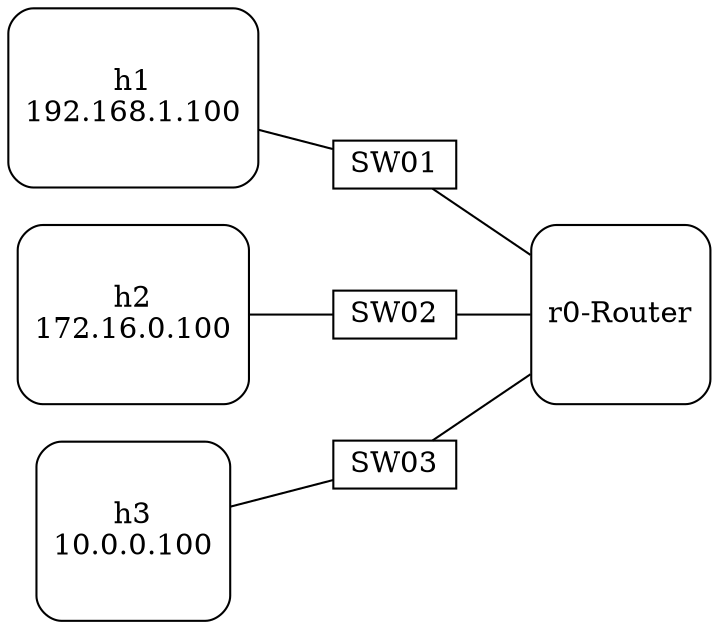 digraph arch {
	rankdir=LR;
	// Style edges
	edge[arrowhead = none]

	// Style Nodes
	node[shape="rectangle", style="rounded", width=1, height=1.2];

	// Define nodes
	h1 [label="h1\n192.168.1.100"];
	h2 [label="h2\n172.16.0.100"];
	h3 [label="h3\n10.0.0.100"];
	R [label="r0-Router"];

	node[shape="rectangle", style=none, width=.2, height=.2];
	SW01;
	SW02;
	SW03;

	// Define Edges
	h1 -> SW01 
	SW01 -> R 

	h2 -> SW02
	SW02 -> R;
	
	h3 -> SW03
	SW03 -> R;
}
